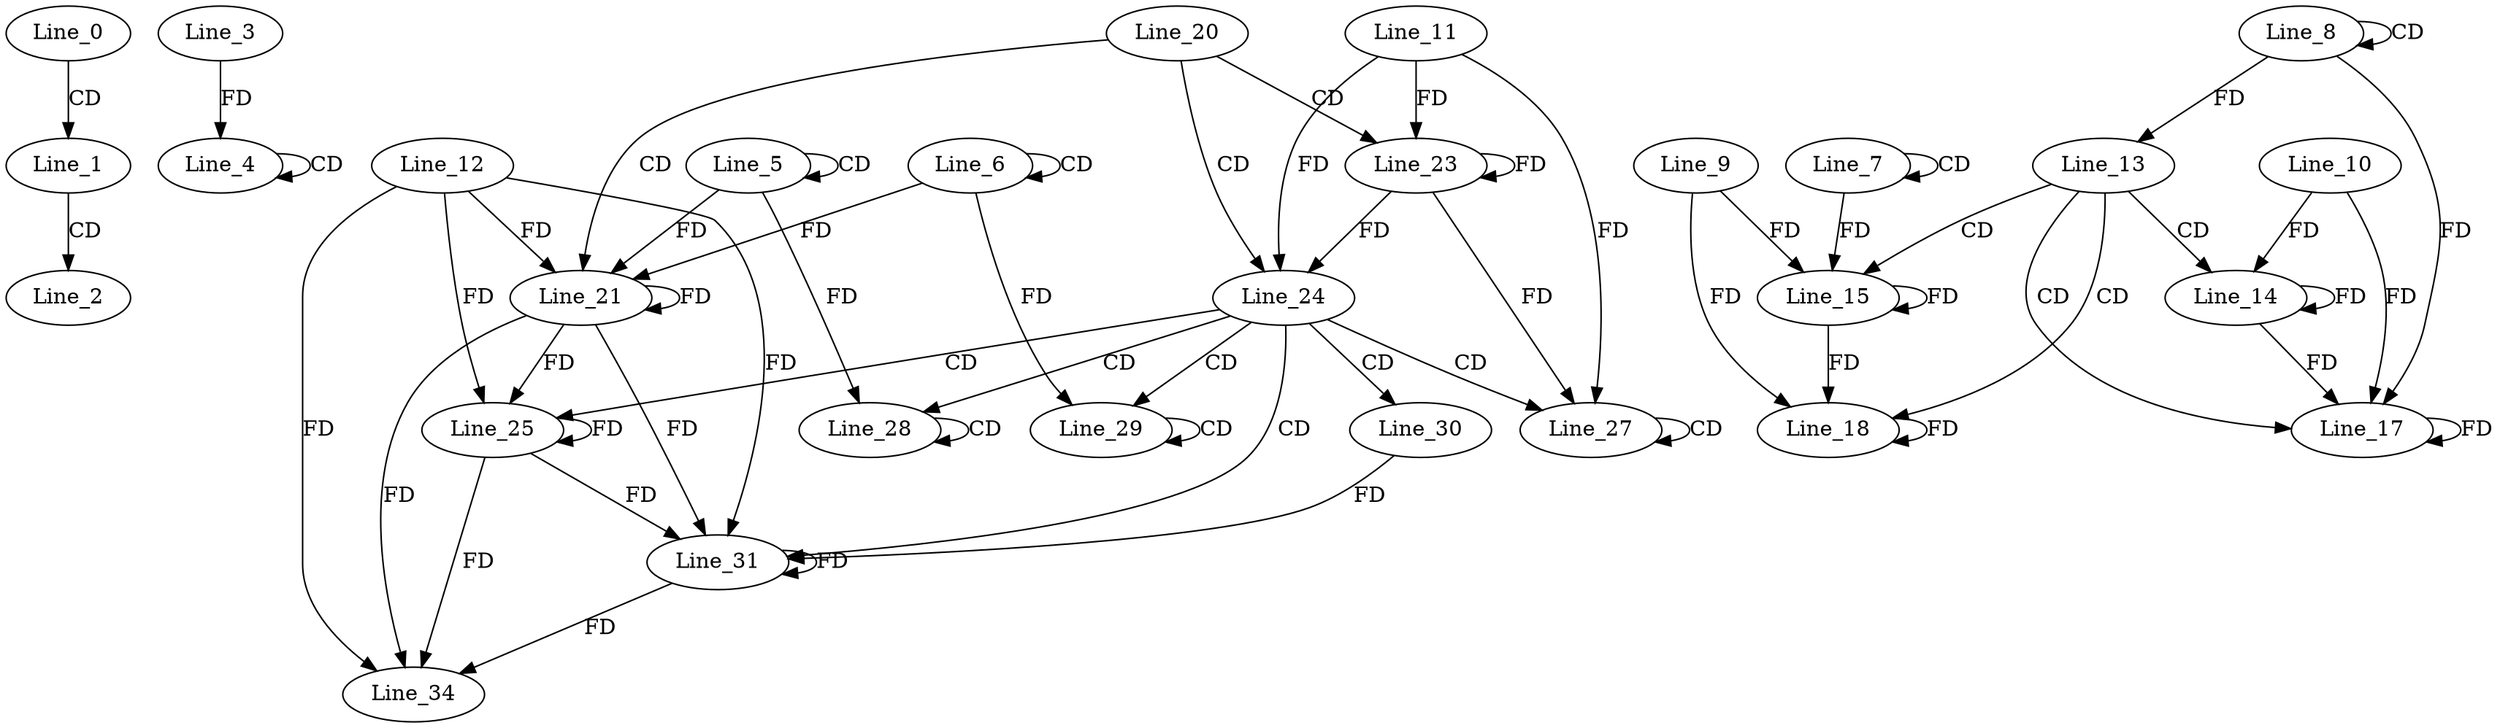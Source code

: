 digraph G {
  Line_0;
  Line_1;
  Line_2;
  Line_4;
  Line_4;
  Line_3;
  Line_4;
  Line_5;
  Line_5;
  Line_6;
  Line_6;
  Line_7;
  Line_7;
  Line_8;
  Line_8;
  Line_13;
  Line_14;
  Line_10;
  Line_15;
  Line_9;
  Line_17;
  Line_18;
  Line_20;
  Line_21;
  Line_12;
  Line_23;
  Line_11;
  Line_23;
  Line_24;
  Line_25;
  Line_27;
  Line_27;
  Line_27;
  Line_28;
  Line_28;
  Line_29;
  Line_29;
  Line_30;
  Line_31;
  Line_31;
  Line_34;
  Line_0 -> Line_1 [ label="CD" ];
  Line_1 -> Line_2 [ label="CD" ];
  Line_4 -> Line_4 [ label="CD" ];
  Line_3 -> Line_4 [ label="FD" ];
  Line_5 -> Line_5 [ label="CD" ];
  Line_6 -> Line_6 [ label="CD" ];
  Line_7 -> Line_7 [ label="CD" ];
  Line_8 -> Line_8 [ label="CD" ];
  Line_8 -> Line_13 [ label="FD" ];
  Line_13 -> Line_14 [ label="CD" ];
  Line_10 -> Line_14 [ label="FD" ];
  Line_14 -> Line_14 [ label="FD" ];
  Line_13 -> Line_15 [ label="CD" ];
  Line_9 -> Line_15 [ label="FD" ];
  Line_15 -> Line_15 [ label="FD" ];
  Line_7 -> Line_15 [ label="FD" ];
  Line_13 -> Line_17 [ label="CD" ];
  Line_10 -> Line_17 [ label="FD" ];
  Line_14 -> Line_17 [ label="FD" ];
  Line_17 -> Line_17 [ label="FD" ];
  Line_8 -> Line_17 [ label="FD" ];
  Line_13 -> Line_18 [ label="CD" ];
  Line_9 -> Line_18 [ label="FD" ];
  Line_15 -> Line_18 [ label="FD" ];
  Line_18 -> Line_18 [ label="FD" ];
  Line_20 -> Line_21 [ label="CD" ];
  Line_12 -> Line_21 [ label="FD" ];
  Line_21 -> Line_21 [ label="FD" ];
  Line_5 -> Line_21 [ label="FD" ];
  Line_6 -> Line_21 [ label="FD" ];
  Line_20 -> Line_23 [ label="CD" ];
  Line_11 -> Line_23 [ label="FD" ];
  Line_23 -> Line_23 [ label="FD" ];
  Line_20 -> Line_24 [ label="CD" ];
  Line_11 -> Line_24 [ label="FD" ];
  Line_23 -> Line_24 [ label="FD" ];
  Line_24 -> Line_25 [ label="CD" ];
  Line_12 -> Line_25 [ label="FD" ];
  Line_21 -> Line_25 [ label="FD" ];
  Line_25 -> Line_25 [ label="FD" ];
  Line_24 -> Line_27 [ label="CD" ];
  Line_27 -> Line_27 [ label="CD" ];
  Line_11 -> Line_27 [ label="FD" ];
  Line_23 -> Line_27 [ label="FD" ];
  Line_24 -> Line_28 [ label="CD" ];
  Line_28 -> Line_28 [ label="CD" ];
  Line_5 -> Line_28 [ label="FD" ];
  Line_24 -> Line_29 [ label="CD" ];
  Line_29 -> Line_29 [ label="CD" ];
  Line_6 -> Line_29 [ label="FD" ];
  Line_24 -> Line_30 [ label="CD" ];
  Line_24 -> Line_31 [ label="CD" ];
  Line_12 -> Line_31 [ label="FD" ];
  Line_21 -> Line_31 [ label="FD" ];
  Line_25 -> Line_31 [ label="FD" ];
  Line_31 -> Line_31 [ label="FD" ];
  Line_30 -> Line_31 [ label="FD" ];
  Line_12 -> Line_34 [ label="FD" ];
  Line_21 -> Line_34 [ label="FD" ];
  Line_25 -> Line_34 [ label="FD" ];
  Line_31 -> Line_34 [ label="FD" ];
}
